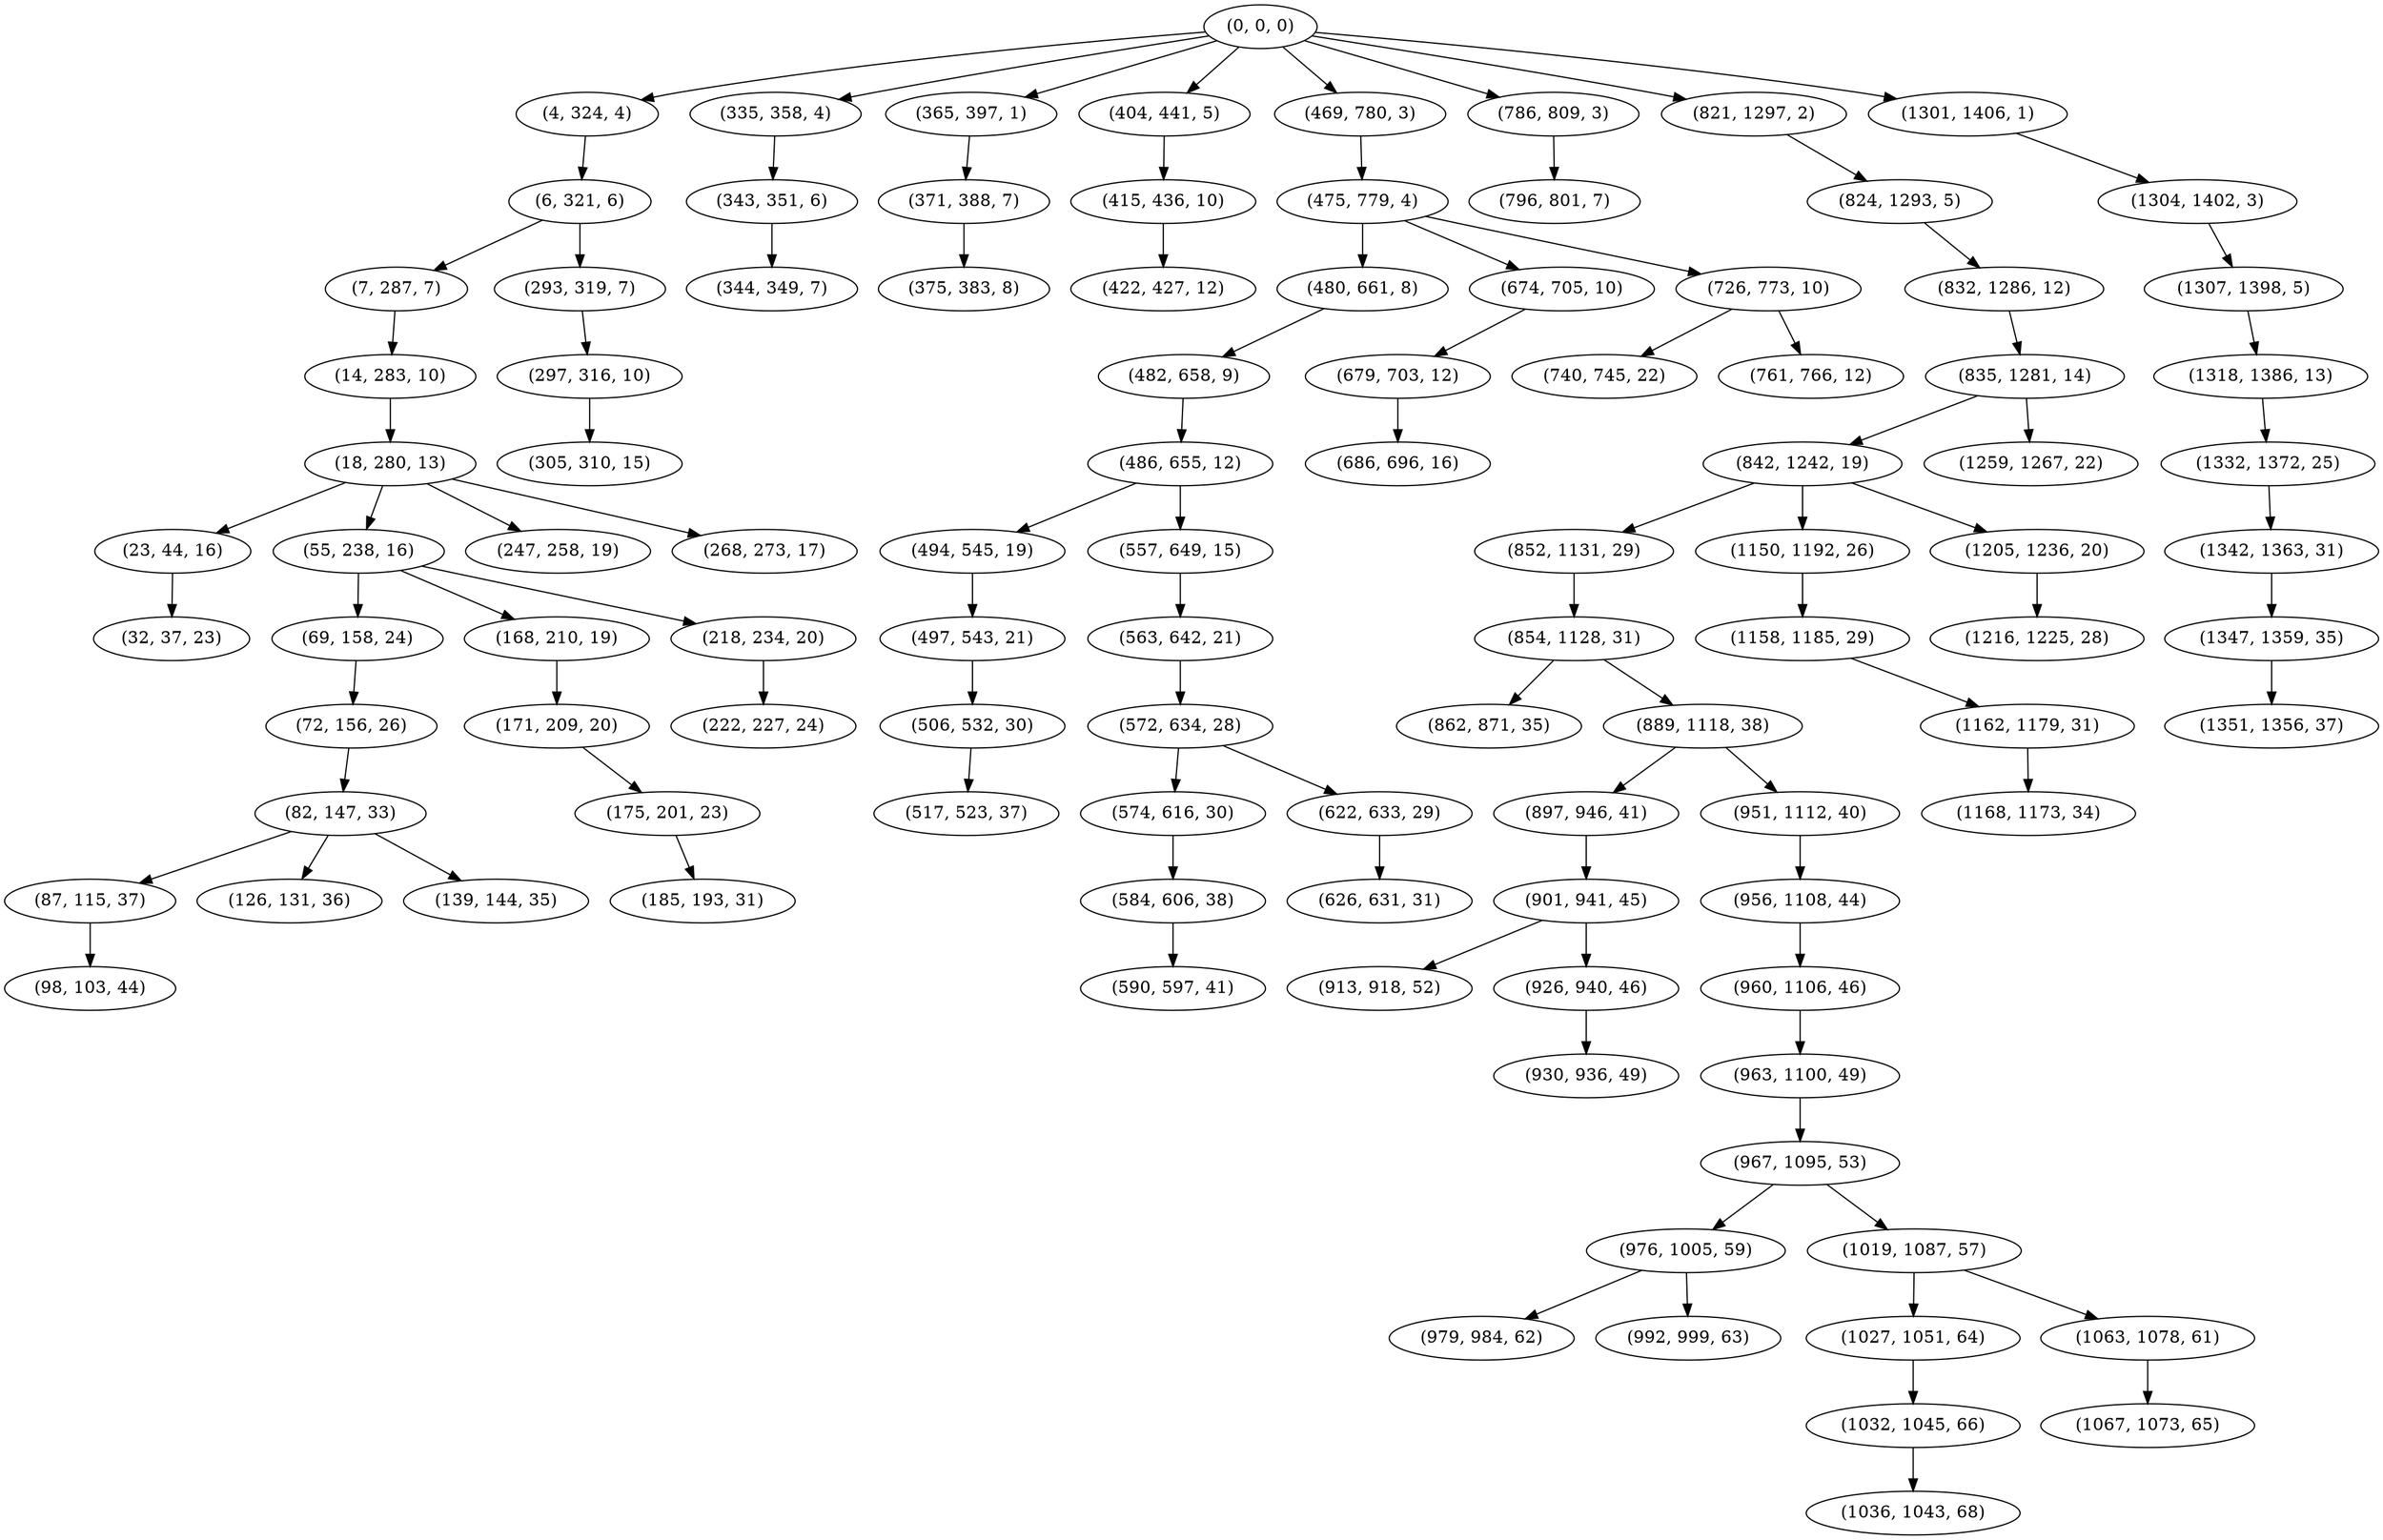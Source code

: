 digraph tree {
    "(0, 0, 0)";
    "(4, 324, 4)";
    "(6, 321, 6)";
    "(7, 287, 7)";
    "(14, 283, 10)";
    "(18, 280, 13)";
    "(23, 44, 16)";
    "(32, 37, 23)";
    "(55, 238, 16)";
    "(69, 158, 24)";
    "(72, 156, 26)";
    "(82, 147, 33)";
    "(87, 115, 37)";
    "(98, 103, 44)";
    "(126, 131, 36)";
    "(139, 144, 35)";
    "(168, 210, 19)";
    "(171, 209, 20)";
    "(175, 201, 23)";
    "(185, 193, 31)";
    "(218, 234, 20)";
    "(222, 227, 24)";
    "(247, 258, 19)";
    "(268, 273, 17)";
    "(293, 319, 7)";
    "(297, 316, 10)";
    "(305, 310, 15)";
    "(335, 358, 4)";
    "(343, 351, 6)";
    "(344, 349, 7)";
    "(365, 397, 1)";
    "(371, 388, 7)";
    "(375, 383, 8)";
    "(404, 441, 5)";
    "(415, 436, 10)";
    "(422, 427, 12)";
    "(469, 780, 3)";
    "(475, 779, 4)";
    "(480, 661, 8)";
    "(482, 658, 9)";
    "(486, 655, 12)";
    "(494, 545, 19)";
    "(497, 543, 21)";
    "(506, 532, 30)";
    "(517, 523, 37)";
    "(557, 649, 15)";
    "(563, 642, 21)";
    "(572, 634, 28)";
    "(574, 616, 30)";
    "(584, 606, 38)";
    "(590, 597, 41)";
    "(622, 633, 29)";
    "(626, 631, 31)";
    "(674, 705, 10)";
    "(679, 703, 12)";
    "(686, 696, 16)";
    "(726, 773, 10)";
    "(740, 745, 22)";
    "(761, 766, 12)";
    "(786, 809, 3)";
    "(796, 801, 7)";
    "(821, 1297, 2)";
    "(824, 1293, 5)";
    "(832, 1286, 12)";
    "(835, 1281, 14)";
    "(842, 1242, 19)";
    "(852, 1131, 29)";
    "(854, 1128, 31)";
    "(862, 871, 35)";
    "(889, 1118, 38)";
    "(897, 946, 41)";
    "(901, 941, 45)";
    "(913, 918, 52)";
    "(926, 940, 46)";
    "(930, 936, 49)";
    "(951, 1112, 40)";
    "(956, 1108, 44)";
    "(960, 1106, 46)";
    "(963, 1100, 49)";
    "(967, 1095, 53)";
    "(976, 1005, 59)";
    "(979, 984, 62)";
    "(992, 999, 63)";
    "(1019, 1087, 57)";
    "(1027, 1051, 64)";
    "(1032, 1045, 66)";
    "(1036, 1043, 68)";
    "(1063, 1078, 61)";
    "(1067, 1073, 65)";
    "(1150, 1192, 26)";
    "(1158, 1185, 29)";
    "(1162, 1179, 31)";
    "(1168, 1173, 34)";
    "(1205, 1236, 20)";
    "(1216, 1225, 28)";
    "(1259, 1267, 22)";
    "(1301, 1406, 1)";
    "(1304, 1402, 3)";
    "(1307, 1398, 5)";
    "(1318, 1386, 13)";
    "(1332, 1372, 25)";
    "(1342, 1363, 31)";
    "(1347, 1359, 35)";
    "(1351, 1356, 37)";
    "(0, 0, 0)" -> "(4, 324, 4)";
    "(0, 0, 0)" -> "(335, 358, 4)";
    "(0, 0, 0)" -> "(365, 397, 1)";
    "(0, 0, 0)" -> "(404, 441, 5)";
    "(0, 0, 0)" -> "(469, 780, 3)";
    "(0, 0, 0)" -> "(786, 809, 3)";
    "(0, 0, 0)" -> "(821, 1297, 2)";
    "(0, 0, 0)" -> "(1301, 1406, 1)";
    "(4, 324, 4)" -> "(6, 321, 6)";
    "(6, 321, 6)" -> "(7, 287, 7)";
    "(6, 321, 6)" -> "(293, 319, 7)";
    "(7, 287, 7)" -> "(14, 283, 10)";
    "(14, 283, 10)" -> "(18, 280, 13)";
    "(18, 280, 13)" -> "(23, 44, 16)";
    "(18, 280, 13)" -> "(55, 238, 16)";
    "(18, 280, 13)" -> "(247, 258, 19)";
    "(18, 280, 13)" -> "(268, 273, 17)";
    "(23, 44, 16)" -> "(32, 37, 23)";
    "(55, 238, 16)" -> "(69, 158, 24)";
    "(55, 238, 16)" -> "(168, 210, 19)";
    "(55, 238, 16)" -> "(218, 234, 20)";
    "(69, 158, 24)" -> "(72, 156, 26)";
    "(72, 156, 26)" -> "(82, 147, 33)";
    "(82, 147, 33)" -> "(87, 115, 37)";
    "(82, 147, 33)" -> "(126, 131, 36)";
    "(82, 147, 33)" -> "(139, 144, 35)";
    "(87, 115, 37)" -> "(98, 103, 44)";
    "(168, 210, 19)" -> "(171, 209, 20)";
    "(171, 209, 20)" -> "(175, 201, 23)";
    "(175, 201, 23)" -> "(185, 193, 31)";
    "(218, 234, 20)" -> "(222, 227, 24)";
    "(293, 319, 7)" -> "(297, 316, 10)";
    "(297, 316, 10)" -> "(305, 310, 15)";
    "(335, 358, 4)" -> "(343, 351, 6)";
    "(343, 351, 6)" -> "(344, 349, 7)";
    "(365, 397, 1)" -> "(371, 388, 7)";
    "(371, 388, 7)" -> "(375, 383, 8)";
    "(404, 441, 5)" -> "(415, 436, 10)";
    "(415, 436, 10)" -> "(422, 427, 12)";
    "(469, 780, 3)" -> "(475, 779, 4)";
    "(475, 779, 4)" -> "(480, 661, 8)";
    "(475, 779, 4)" -> "(674, 705, 10)";
    "(475, 779, 4)" -> "(726, 773, 10)";
    "(480, 661, 8)" -> "(482, 658, 9)";
    "(482, 658, 9)" -> "(486, 655, 12)";
    "(486, 655, 12)" -> "(494, 545, 19)";
    "(486, 655, 12)" -> "(557, 649, 15)";
    "(494, 545, 19)" -> "(497, 543, 21)";
    "(497, 543, 21)" -> "(506, 532, 30)";
    "(506, 532, 30)" -> "(517, 523, 37)";
    "(557, 649, 15)" -> "(563, 642, 21)";
    "(563, 642, 21)" -> "(572, 634, 28)";
    "(572, 634, 28)" -> "(574, 616, 30)";
    "(572, 634, 28)" -> "(622, 633, 29)";
    "(574, 616, 30)" -> "(584, 606, 38)";
    "(584, 606, 38)" -> "(590, 597, 41)";
    "(622, 633, 29)" -> "(626, 631, 31)";
    "(674, 705, 10)" -> "(679, 703, 12)";
    "(679, 703, 12)" -> "(686, 696, 16)";
    "(726, 773, 10)" -> "(740, 745, 22)";
    "(726, 773, 10)" -> "(761, 766, 12)";
    "(786, 809, 3)" -> "(796, 801, 7)";
    "(821, 1297, 2)" -> "(824, 1293, 5)";
    "(824, 1293, 5)" -> "(832, 1286, 12)";
    "(832, 1286, 12)" -> "(835, 1281, 14)";
    "(835, 1281, 14)" -> "(842, 1242, 19)";
    "(835, 1281, 14)" -> "(1259, 1267, 22)";
    "(842, 1242, 19)" -> "(852, 1131, 29)";
    "(842, 1242, 19)" -> "(1150, 1192, 26)";
    "(842, 1242, 19)" -> "(1205, 1236, 20)";
    "(852, 1131, 29)" -> "(854, 1128, 31)";
    "(854, 1128, 31)" -> "(862, 871, 35)";
    "(854, 1128, 31)" -> "(889, 1118, 38)";
    "(889, 1118, 38)" -> "(897, 946, 41)";
    "(889, 1118, 38)" -> "(951, 1112, 40)";
    "(897, 946, 41)" -> "(901, 941, 45)";
    "(901, 941, 45)" -> "(913, 918, 52)";
    "(901, 941, 45)" -> "(926, 940, 46)";
    "(926, 940, 46)" -> "(930, 936, 49)";
    "(951, 1112, 40)" -> "(956, 1108, 44)";
    "(956, 1108, 44)" -> "(960, 1106, 46)";
    "(960, 1106, 46)" -> "(963, 1100, 49)";
    "(963, 1100, 49)" -> "(967, 1095, 53)";
    "(967, 1095, 53)" -> "(976, 1005, 59)";
    "(967, 1095, 53)" -> "(1019, 1087, 57)";
    "(976, 1005, 59)" -> "(979, 984, 62)";
    "(976, 1005, 59)" -> "(992, 999, 63)";
    "(1019, 1087, 57)" -> "(1027, 1051, 64)";
    "(1019, 1087, 57)" -> "(1063, 1078, 61)";
    "(1027, 1051, 64)" -> "(1032, 1045, 66)";
    "(1032, 1045, 66)" -> "(1036, 1043, 68)";
    "(1063, 1078, 61)" -> "(1067, 1073, 65)";
    "(1150, 1192, 26)" -> "(1158, 1185, 29)";
    "(1158, 1185, 29)" -> "(1162, 1179, 31)";
    "(1162, 1179, 31)" -> "(1168, 1173, 34)";
    "(1205, 1236, 20)" -> "(1216, 1225, 28)";
    "(1301, 1406, 1)" -> "(1304, 1402, 3)";
    "(1304, 1402, 3)" -> "(1307, 1398, 5)";
    "(1307, 1398, 5)" -> "(1318, 1386, 13)";
    "(1318, 1386, 13)" -> "(1332, 1372, 25)";
    "(1332, 1372, 25)" -> "(1342, 1363, 31)";
    "(1342, 1363, 31)" -> "(1347, 1359, 35)";
    "(1347, 1359, 35)" -> "(1351, 1356, 37)";
}
